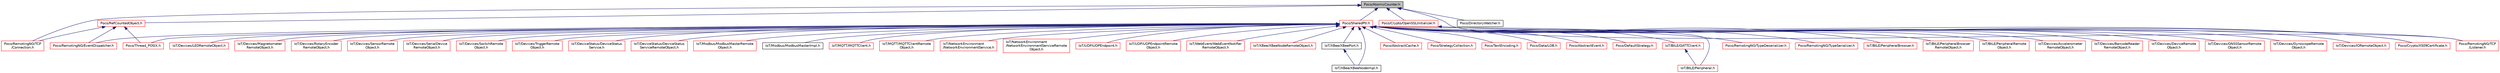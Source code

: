 digraph "Poco/AtomicCounter.h"
{
 // LATEX_PDF_SIZE
  edge [fontname="Helvetica",fontsize="10",labelfontname="Helvetica",labelfontsize="10"];
  node [fontname="Helvetica",fontsize="10",shape=record];
  Node1 [label="Poco/AtomicCounter.h",height=0.2,width=0.4,color="black", fillcolor="grey75", style="filled", fontcolor="black",tooltip=" "];
  Node1 -> Node2 [dir="back",color="midnightblue",fontsize="10",style="solid",fontname="Helvetica"];
  Node2 [label="Poco/SharedPtr.h",height=0.2,width=0.4,color="red", fillcolor="white", style="filled",URL="$SharedPtr_8h.html",tooltip=" "];
  Node2 -> Node3 [dir="back",color="midnightblue",fontsize="10",style="solid",fontname="Helvetica"];
  Node3 [label="Poco/AbstractEvent.h",height=0.2,width=0.4,color="red", fillcolor="white", style="filled",URL="$AbstractEvent_8h.html",tooltip=" "];
  Node2 -> Node392 [dir="back",color="midnightblue",fontsize="10",style="solid",fontname="Helvetica"];
  Node392 [label="Poco/Thread_POSIX.h",height=0.2,width=0.4,color="red", fillcolor="white", style="filled",URL="$Thread__POSIX_8h.html",tooltip=" "];
  Node2 -> Node443 [dir="back",color="midnightblue",fontsize="10",style="solid",fontname="Helvetica"];
  Node443 [label="Poco/DefaultStrategy.h",height=0.2,width=0.4,color="red", fillcolor="white", style="filled",URL="$DefaultStrategy_8h.html",tooltip=" "];
  Node2 -> Node5 [dir="back",color="midnightblue",fontsize="10",style="solid",fontname="Helvetica"];
  Node5 [label="IoT/BtLE/GATTClient.h",height=0.2,width=0.4,color="red", fillcolor="white", style="filled",URL="$GATTClient_8h.html",tooltip=" "];
  Node5 -> Node6 [dir="back",color="midnightblue",fontsize="10",style="solid",fontname="Helvetica"];
  Node6 [label="IoT/BtLE/Peripheral.h",height=0.2,width=0.4,color="red", fillcolor="white", style="filled",URL="$Peripheral_8h.html",tooltip=" "];
  Node2 -> Node6 [dir="back",color="midnightblue",fontsize="10",style="solid",fontname="Helvetica"];
  Node2 -> Node445 [dir="back",color="midnightblue",fontsize="10",style="solid",fontname="Helvetica"];
  Node445 [label="Poco/RemotingNG/TypeDeserializer.h",height=0.2,width=0.4,color="red", fillcolor="white", style="filled",URL="$TypeDeserializer_8h.html",tooltip=" "];
  Node2 -> Node446 [dir="back",color="midnightblue",fontsize="10",style="solid",fontname="Helvetica"];
  Node446 [label="Poco/RemotingNG/TypeSerializer.h",height=0.2,width=0.4,color="red", fillcolor="white", style="filled",URL="$TypeSerializer_8h.html",tooltip=" "];
  Node2 -> Node20 [dir="back",color="midnightblue",fontsize="10",style="solid",fontname="Helvetica"];
  Node20 [label="IoT/BtLE/PeripheralBrowser.h",height=0.2,width=0.4,color="red", fillcolor="white", style="filled",URL="$PeripheralBrowser_8h.html",tooltip=" "];
  Node2 -> Node22 [dir="back",color="midnightblue",fontsize="10",style="solid",fontname="Helvetica"];
  Node22 [label="IoT/BtLE/PeripheralBrowser\lRemoteObject.h",height=0.2,width=0.4,color="red", fillcolor="white", style="filled",URL="$PeripheralBrowserRemoteObject_8h.html",tooltip=" "];
  Node2 -> Node447 [dir="back",color="midnightblue",fontsize="10",style="solid",fontname="Helvetica"];
  Node447 [label="Poco/RemotingNG/EventDispatcher.h",height=0.2,width=0.4,color="red", fillcolor="white", style="filled",URL="$RemotingNG_2EventDispatcher_8h.html",tooltip=" "];
  Node2 -> Node13 [dir="back",color="midnightblue",fontsize="10",style="solid",fontname="Helvetica"];
  Node13 [label="IoT/BtLE/PeripheralRemote\lObject.h",height=0.2,width=0.4,color="red", fillcolor="white", style="filled",URL="$PeripheralRemoteObject_8h.html",tooltip=" "];
  Node2 -> Node55 [dir="back",color="midnightblue",fontsize="10",style="solid",fontname="Helvetica"];
  Node55 [label="IoT/Devices/Accelerometer\lRemoteObject.h",height=0.2,width=0.4,color="red", fillcolor="white", style="filled",URL="$AccelerometerRemoteObject_8h.html",tooltip=" "];
  Node2 -> Node60 [dir="back",color="midnightblue",fontsize="10",style="solid",fontname="Helvetica"];
  Node60 [label="IoT/Devices/BarcodeReader\lRemoteObject.h",height=0.2,width=0.4,color="red", fillcolor="white", style="filled",URL="$BarcodeReaderRemoteObject_8h.html",tooltip=" "];
  Node2 -> Node448 [dir="back",color="midnightblue",fontsize="10",style="solid",fontname="Helvetica"];
  Node448 [label="IoT/Devices/DeviceRemote\lObject.h",height=0.2,width=0.4,color="red", fillcolor="white", style="filled",URL="$DeviceRemoteObject_8h.html",tooltip=" "];
  Node2 -> Node68 [dir="back",color="midnightblue",fontsize="10",style="solid",fontname="Helvetica"];
  Node68 [label="IoT/Devices/GNSSSensorRemote\lObject.h",height=0.2,width=0.4,color="red", fillcolor="white", style="filled",URL="$GNSSSensorRemoteObject_8h.html",tooltip=" "];
  Node2 -> Node77 [dir="back",color="midnightblue",fontsize="10",style="solid",fontname="Helvetica"];
  Node77 [label="IoT/Devices/GyroscopeRemote\lObject.h",height=0.2,width=0.4,color="red", fillcolor="white", style="filled",URL="$GyroscopeRemoteObject_8h.html",tooltip=" "];
  Node2 -> Node84 [dir="back",color="midnightblue",fontsize="10",style="solid",fontname="Helvetica"];
  Node84 [label="IoT/Devices/IORemoteObject.h",height=0.2,width=0.4,color="red", fillcolor="white", style="filled",URL="$IORemoteObject_8h.html",tooltip=" "];
  Node2 -> Node450 [dir="back",color="midnightblue",fontsize="10",style="solid",fontname="Helvetica"];
  Node450 [label="IoT/Devices/LEDRemoteObject.h",height=0.2,width=0.4,color="red", fillcolor="white", style="filled",URL="$LEDRemoteObject_8h.html",tooltip=" "];
  Node2 -> Node89 [dir="back",color="midnightblue",fontsize="10",style="solid",fontname="Helvetica"];
  Node89 [label="IoT/Devices/Magnetometer\lRemoteObject.h",height=0.2,width=0.4,color="red", fillcolor="white", style="filled",URL="$MagnetometerRemoteObject_8h.html",tooltip=" "];
  Node2 -> Node96 [dir="back",color="midnightblue",fontsize="10",style="solid",fontname="Helvetica"];
  Node96 [label="IoT/Devices/RotaryEncoder\lRemoteObject.h",height=0.2,width=0.4,color="red", fillcolor="white", style="filled",URL="$RotaryEncoderRemoteObject_8h.html",tooltip=" "];
  Node2 -> Node101 [dir="back",color="midnightblue",fontsize="10",style="solid",fontname="Helvetica"];
  Node101 [label="IoT/Devices/SensorRemote\lObject.h",height=0.2,width=0.4,color="red", fillcolor="white", style="filled",URL="$SensorRemoteObject_8h.html",tooltip=" "];
  Node2 -> Node106 [dir="back",color="midnightblue",fontsize="10",style="solid",fontname="Helvetica"];
  Node106 [label="IoT/Devices/SerialDevice\lRemoteObject.h",height=0.2,width=0.4,color="red", fillcolor="white", style="filled",URL="$SerialDeviceRemoteObject_8h.html",tooltip=" "];
  Node2 -> Node111 [dir="back",color="midnightblue",fontsize="10",style="solid",fontname="Helvetica"];
  Node111 [label="IoT/Devices/SwitchRemote\lObject.h",height=0.2,width=0.4,color="red", fillcolor="white", style="filled",URL="$SwitchRemoteObject_8h.html",tooltip=" "];
  Node2 -> Node116 [dir="back",color="midnightblue",fontsize="10",style="solid",fontname="Helvetica"];
  Node116 [label="IoT/Devices/TriggerRemote\lObject.h",height=0.2,width=0.4,color="red", fillcolor="white", style="filled",URL="$TriggerRemoteObject_8h.html",tooltip=" "];
  Node2 -> Node119 [dir="back",color="midnightblue",fontsize="10",style="solid",fontname="Helvetica"];
  Node119 [label="IoT/DeviceStatus/DeviceStatus\lService.h",height=0.2,width=0.4,color="red", fillcolor="white", style="filled",URL="$DeviceStatusService_8h.html",tooltip=" "];
  Node2 -> Node125 [dir="back",color="midnightblue",fontsize="10",style="solid",fontname="Helvetica"];
  Node125 [label="IoT/DeviceStatus/DeviceStatus\lServiceRemoteObject.h",height=0.2,width=0.4,color="red", fillcolor="white", style="filled",URL="$DeviceStatusServiceRemoteObject_8h.html",tooltip=" "];
  Node2 -> Node134 [dir="back",color="midnightblue",fontsize="10",style="solid",fontname="Helvetica"];
  Node134 [label="IoT/Modbus/ModbusMasterRemote\lObject.h",height=0.2,width=0.4,color="red", fillcolor="white", style="filled",URL="$ModbusMasterRemoteObject_8h.html",tooltip=" "];
  Node2 -> Node143 [dir="back",color="midnightblue",fontsize="10",style="solid",fontname="Helvetica"];
  Node143 [label="IoT/Modbus/ModbusMasterImpl.h",height=0.2,width=0.4,color="black", fillcolor="white", style="filled",URL="$ModbusMasterImpl_8h.html",tooltip=" "];
  Node2 -> Node192 [dir="back",color="midnightblue",fontsize="10",style="solid",fontname="Helvetica"];
  Node192 [label="IoT/MQTT/MQTTClient.h",height=0.2,width=0.4,color="red", fillcolor="white", style="filled",URL="$MQTTClient_8h.html",tooltip=" "];
  Node2 -> Node202 [dir="back",color="midnightblue",fontsize="10",style="solid",fontname="Helvetica"];
  Node202 [label="IoT/MQTT/MQTTClientRemote\lObject.h",height=0.2,width=0.4,color="red", fillcolor="white", style="filled",URL="$MQTTClientRemoteObject_8h.html",tooltip=" "];
  Node2 -> Node219 [dir="back",color="midnightblue",fontsize="10",style="solid",fontname="Helvetica"];
  Node219 [label="IoT/NetworkEnvironment\l/NetworkEnvironmentService.h",height=0.2,width=0.4,color="red", fillcolor="white", style="filled",URL="$NetworkEnvironmentService_8h.html",tooltip=" "];
  Node2 -> Node225 [dir="back",color="midnightblue",fontsize="10",style="solid",fontname="Helvetica"];
  Node225 [label="IoT/NetworkEnvironment\l/NetworkEnvironmentServiceRemote\lObject.h",height=0.2,width=0.4,color="red", fillcolor="white", style="filled",URL="$NetworkEnvironmentServiceRemoteObject_8h.html",tooltip=" "];
  Node2 -> Node230 [dir="back",color="midnightblue",fontsize="10",style="solid",fontname="Helvetica"];
  Node230 [label="IoT/UDP/UDPEndpoint.h",height=0.2,width=0.4,color="red", fillcolor="white", style="filled",URL="$UDPEndpoint_8h.html",tooltip=" "];
  Node2 -> Node236 [dir="back",color="midnightblue",fontsize="10",style="solid",fontname="Helvetica"];
  Node236 [label="IoT/UDP/UDPEndpointRemote\lObject.h",height=0.2,width=0.4,color="red", fillcolor="white", style="filled",URL="$UDPEndpointRemoteObject_8h.html",tooltip=" "];
  Node2 -> Node452 [dir="back",color="midnightblue",fontsize="10",style="solid",fontname="Helvetica"];
  Node452 [label="IoT/WebEvent/WebEventNotifier\lRemoteObject.h",height=0.2,width=0.4,color="red", fillcolor="white", style="filled",URL="$WebEventNotifierRemoteObject_8h.html",tooltip=" "];
  Node2 -> Node300 [dir="back",color="midnightblue",fontsize="10",style="solid",fontname="Helvetica"];
  Node300 [label="IoT/XBee/XBeeNodeRemoteObject.h",height=0.2,width=0.4,color="red", fillcolor="white", style="filled",URL="$XBeeNodeRemoteObject_8h.html",tooltip=" "];
  Node2 -> Node454 [dir="back",color="midnightblue",fontsize="10",style="solid",fontname="Helvetica"];
  Node454 [label="IoT/XBee/XBeePort.h",height=0.2,width=0.4,color="black", fillcolor="white", style="filled",URL="$XBeePort_8h.html",tooltip=" "];
  Node454 -> Node317 [dir="back",color="midnightblue",fontsize="10",style="solid",fontname="Helvetica"];
  Node317 [label="IoT/XBee/XBeeNodeImpl.h",height=0.2,width=0.4,color="black", fillcolor="white", style="filled",URL="$XBeeNodeImpl_8h.html",tooltip=" "];
  Node2 -> Node317 [dir="back",color="midnightblue",fontsize="10",style="solid",fontname="Helvetica"];
  Node2 -> Node377 [dir="back",color="midnightblue",fontsize="10",style="solid",fontname="Helvetica"];
  Node377 [label="Poco/AbstractCache.h",height=0.2,width=0.4,color="red", fillcolor="white", style="filled",URL="$AbstractCache_8h.html",tooltip=" "];
  Node2 -> Node455 [dir="back",color="midnightblue",fontsize="10",style="solid",fontname="Helvetica"];
  Node455 [label="Poco/StrategyCollection.h",height=0.2,width=0.4,color="red", fillcolor="white", style="filled",URL="$StrategyCollection_8h.html",tooltip=" "];
  Node2 -> Node456 [dir="back",color="midnightblue",fontsize="10",style="solid",fontname="Helvetica"];
  Node456 [label="Poco/TextEncoding.h",height=0.2,width=0.4,color="red", fillcolor="white", style="filled",URL="$TextEncoding_8h.html",tooltip=" "];
  Node2 -> Node474 [dir="back",color="midnightblue",fontsize="10",style="solid",fontname="Helvetica"];
  Node474 [label="Poco/Crypto/X509Certificate.h",height=0.2,width=0.4,color="red", fillcolor="white", style="filled",URL="$Crypto_2X509Certificate_8h.html",tooltip=" "];
  Node2 -> Node487 [dir="back",color="midnightblue",fontsize="10",style="solid",fontname="Helvetica"];
  Node487 [label="Poco/Data/LOB.h",height=0.2,width=0.4,color="red", fillcolor="white", style="filled",URL="$LOB_8h.html",tooltip=" "];
  Node2 -> Node347 [dir="back",color="midnightblue",fontsize="10",style="solid",fontname="Helvetica"];
  Node347 [label="Poco/RemotingNG/TCP\l/Listener.h",height=0.2,width=0.4,color="red", fillcolor="white", style="filled",URL="$TCP_2Listener_8h.html",tooltip=" "];
  Node1 -> Node539 [dir="back",color="midnightblue",fontsize="10",style="solid",fontname="Helvetica"];
  Node539 [label="Poco/RefCountedObject.h",height=0.2,width=0.4,color="red", fillcolor="white", style="filled",URL="$RefCountedObject_8h.html",tooltip=" "];
  Node539 -> Node392 [dir="back",color="midnightblue",fontsize="10",style="solid",fontname="Helvetica"];
  Node539 -> Node447 [dir="back",color="midnightblue",fontsize="10",style="solid",fontname="Helvetica"];
  Node539 -> Node363 [dir="back",color="midnightblue",fontsize="10",style="solid",fontname="Helvetica"];
  Node363 [label="Poco/RemotingNG/TCP\l/Connection.h",height=0.2,width=0.4,color="red", fillcolor="white", style="filled",URL="$Connection_8h.html",tooltip=" "];
  Node1 -> Node667 [dir="back",color="midnightblue",fontsize="10",style="solid",fontname="Helvetica"];
  Node667 [label="Poco/Crypto/OpenSSLInitializer.h",height=0.2,width=0.4,color="red", fillcolor="white", style="filled",URL="$OpenSSLInitializer_8h.html",tooltip=" "];
  Node667 -> Node474 [dir="back",color="midnightblue",fontsize="10",style="solid",fontname="Helvetica"];
  Node1 -> Node325 [dir="back",color="midnightblue",fontsize="10",style="solid",fontname="Helvetica"];
  Node325 [label="Poco/DirectoryWatcher.h",height=0.2,width=0.4,color="black", fillcolor="white", style="filled",URL="$DirectoryWatcher_8h.html",tooltip=" "];
  Node1 -> Node363 [dir="back",color="midnightblue",fontsize="10",style="solid",fontname="Helvetica"];
  Node1 -> Node347 [dir="back",color="midnightblue",fontsize="10",style="solid",fontname="Helvetica"];
}
